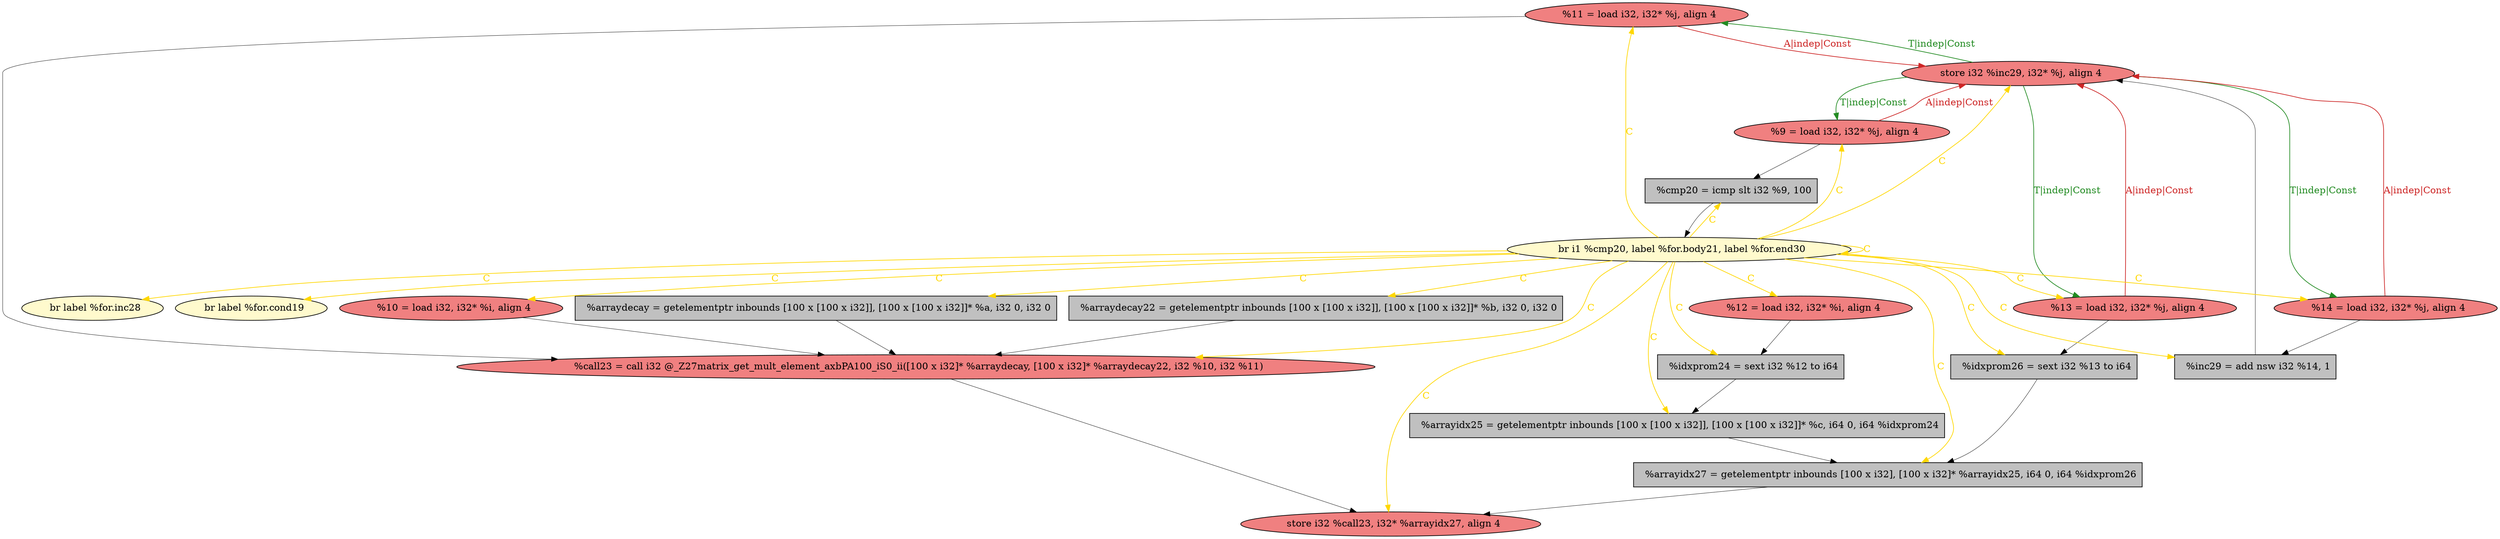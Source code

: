 
digraph G {


node1034 [fillcolor=grey,label="  %idxprom26 = sext i32 %13 to i64",shape=rectangle,style=filled ]
node1033 [fillcolor=lightcoral,label="  %13 = load i32, i32* %j, align 4",shape=ellipse,style=filled ]
node1031 [fillcolor=grey,label="  %arrayidx25 = getelementptr inbounds [100 x [100 x i32]], [100 x [100 x i32]]* %c, i64 0, i64 %idxprom24",shape=rectangle,style=filled ]
node1017 [fillcolor=grey,label="  %arrayidx27 = getelementptr inbounds [100 x i32], [100 x i32]* %arrayidx25, i64 0, i64 %idxprom26",shape=rectangle,style=filled ]
node1018 [fillcolor=grey,label="  %idxprom24 = sext i32 %12 to i64",shape=rectangle,style=filled ]
node1022 [fillcolor=lightcoral,label="  store i32 %call23, i32* %arrayidx27, align 4",shape=ellipse,style=filled ]
node1015 [fillcolor=lemonchiffon,label="  br label %for.inc28",shape=ellipse,style=filled ]
node1024 [fillcolor=grey,label="  %cmp20 = icmp slt i32 %9, 100",shape=rectangle,style=filled ]
node1032 [fillcolor=lightcoral,label="  %call23 = call i32 @_Z27matrix_get_mult_element_axbPA100_iS0_ii([100 x i32]* %arraydecay, [100 x i32]* %arraydecay22, i32 %10, i32 %11)",shape=ellipse,style=filled ]
node1016 [fillcolor=lightcoral,label="  %12 = load i32, i32* %i, align 4",shape=ellipse,style=filled ]
node1025 [fillcolor=grey,label="  %inc29 = add nsw i32 %14, 1",shape=rectangle,style=filled ]
node1021 [fillcolor=lightcoral,label="  store i32 %inc29, i32* %j, align 4",shape=ellipse,style=filled ]
node1030 [fillcolor=lightcoral,label="  %11 = load i32, i32* %j, align 4",shape=ellipse,style=filled ]
node1023 [fillcolor=lightcoral,label="  %14 = load i32, i32* %j, align 4",shape=ellipse,style=filled ]
node1020 [fillcolor=lightcoral,label="  %9 = load i32, i32* %j, align 4",shape=ellipse,style=filled ]
node1026 [fillcolor=lemonchiffon,label="  br label %for.cond19",shape=ellipse,style=filled ]
node1019 [fillcolor=lightcoral,label="  %10 = load i32, i32* %i, align 4",shape=ellipse,style=filled ]
node1027 [fillcolor=grey,label="  %arraydecay = getelementptr inbounds [100 x [100 x i32]], [100 x [100 x i32]]* %a, i32 0, i32 0",shape=rectangle,style=filled ]
node1028 [fillcolor=grey,label="  %arraydecay22 = getelementptr inbounds [100 x [100 x i32]], [100 x [100 x i32]]* %b, i32 0, i32 0",shape=rectangle,style=filled ]
node1029 [fillcolor=lemonchiffon,label="  br i1 %cmp20, label %for.body21, label %for.end30",shape=ellipse,style=filled ]

node1029->node1016 [style=solid,color=gold,label="C",penwidth=1.0,fontcolor=gold ]
node1029->node1032 [style=solid,color=gold,label="C",penwidth=1.0,fontcolor=gold ]
node1029->node1030 [style=solid,color=gold,label="C",penwidth=1.0,fontcolor=gold ]
node1029->node1028 [style=solid,color=gold,label="C",penwidth=1.0,fontcolor=gold ]
node1029->node1019 [style=solid,color=gold,label="C",penwidth=1.0,fontcolor=gold ]
node1029->node1021 [style=solid,color=gold,label="C",penwidth=1.0,fontcolor=gold ]
node1029->node1024 [style=solid,color=gold,label="C",penwidth=1.0,fontcolor=gold ]
node1019->node1032 [style=solid,color=black,label="",penwidth=0.5,fontcolor=black ]
node1032->node1022 [style=solid,color=black,label="",penwidth=0.5,fontcolor=black ]
node1029->node1022 [style=solid,color=gold,label="C",penwidth=1.0,fontcolor=gold ]
node1023->node1021 [style=solid,color=firebrick3,label="A|indep|Const",penwidth=1.0,fontcolor=firebrick3 ]
node1020->node1021 [style=solid,color=firebrick3,label="A|indep|Const",penwidth=1.0,fontcolor=firebrick3 ]
node1029->node1018 [style=solid,color=gold,label="C",penwidth=1.0,fontcolor=gold ]
node1027->node1032 [style=solid,color=black,label="",penwidth=0.5,fontcolor=black ]
node1029->node1015 [style=solid,color=gold,label="C",penwidth=1.0,fontcolor=gold ]
node1021->node1030 [style=solid,color=forestgreen,label="T|indep|Const",penwidth=1.0,fontcolor=forestgreen ]
node1029->node1025 [style=solid,color=gold,label="C",penwidth=1.0,fontcolor=gold ]
node1029->node1020 [style=solid,color=gold,label="C",penwidth=1.0,fontcolor=gold ]
node1029->node1017 [style=solid,color=gold,label="C",penwidth=1.0,fontcolor=gold ]
node1029->node1033 [style=solid,color=gold,label="C",penwidth=1.0,fontcolor=gold ]
node1029->node1027 [style=solid,color=gold,label="C",penwidth=1.0,fontcolor=gold ]
node1024->node1029 [style=solid,color=black,label="",penwidth=0.5,fontcolor=black ]
node1033->node1034 [style=solid,color=black,label="",penwidth=0.5,fontcolor=black ]
node1029->node1031 [style=solid,color=gold,label="C",penwidth=1.0,fontcolor=gold ]
node1030->node1032 [style=solid,color=black,label="",penwidth=0.5,fontcolor=black ]
node1029->node1034 [style=solid,color=gold,label="C",penwidth=1.0,fontcolor=gold ]
node1025->node1021 [style=solid,color=black,label="",penwidth=0.5,fontcolor=black ]
node1033->node1021 [style=solid,color=firebrick3,label="A|indep|Const",penwidth=1.0,fontcolor=firebrick3 ]
node1017->node1022 [style=solid,color=black,label="",penwidth=0.5,fontcolor=black ]
node1034->node1017 [style=solid,color=black,label="",penwidth=0.5,fontcolor=black ]
node1021->node1020 [style=solid,color=forestgreen,label="T|indep|Const",penwidth=1.0,fontcolor=forestgreen ]
node1029->node1029 [style=solid,color=gold,label="C",penwidth=1.0,fontcolor=gold ]
node1029->node1026 [style=solid,color=gold,label="C",penwidth=1.0,fontcolor=gold ]
node1018->node1031 [style=solid,color=black,label="",penwidth=0.5,fontcolor=black ]
node1031->node1017 [style=solid,color=black,label="",penwidth=0.5,fontcolor=black ]
node1028->node1032 [style=solid,color=black,label="",penwidth=0.5,fontcolor=black ]
node1023->node1025 [style=solid,color=black,label="",penwidth=0.5,fontcolor=black ]
node1020->node1024 [style=solid,color=black,label="",penwidth=0.5,fontcolor=black ]
node1016->node1018 [style=solid,color=black,label="",penwidth=0.5,fontcolor=black ]
node1021->node1033 [style=solid,color=forestgreen,label="T|indep|Const",penwidth=1.0,fontcolor=forestgreen ]
node1030->node1021 [style=solid,color=firebrick3,label="A|indep|Const",penwidth=1.0,fontcolor=firebrick3 ]
node1021->node1023 [style=solid,color=forestgreen,label="T|indep|Const",penwidth=1.0,fontcolor=forestgreen ]
node1029->node1023 [style=solid,color=gold,label="C",penwidth=1.0,fontcolor=gold ]


}
